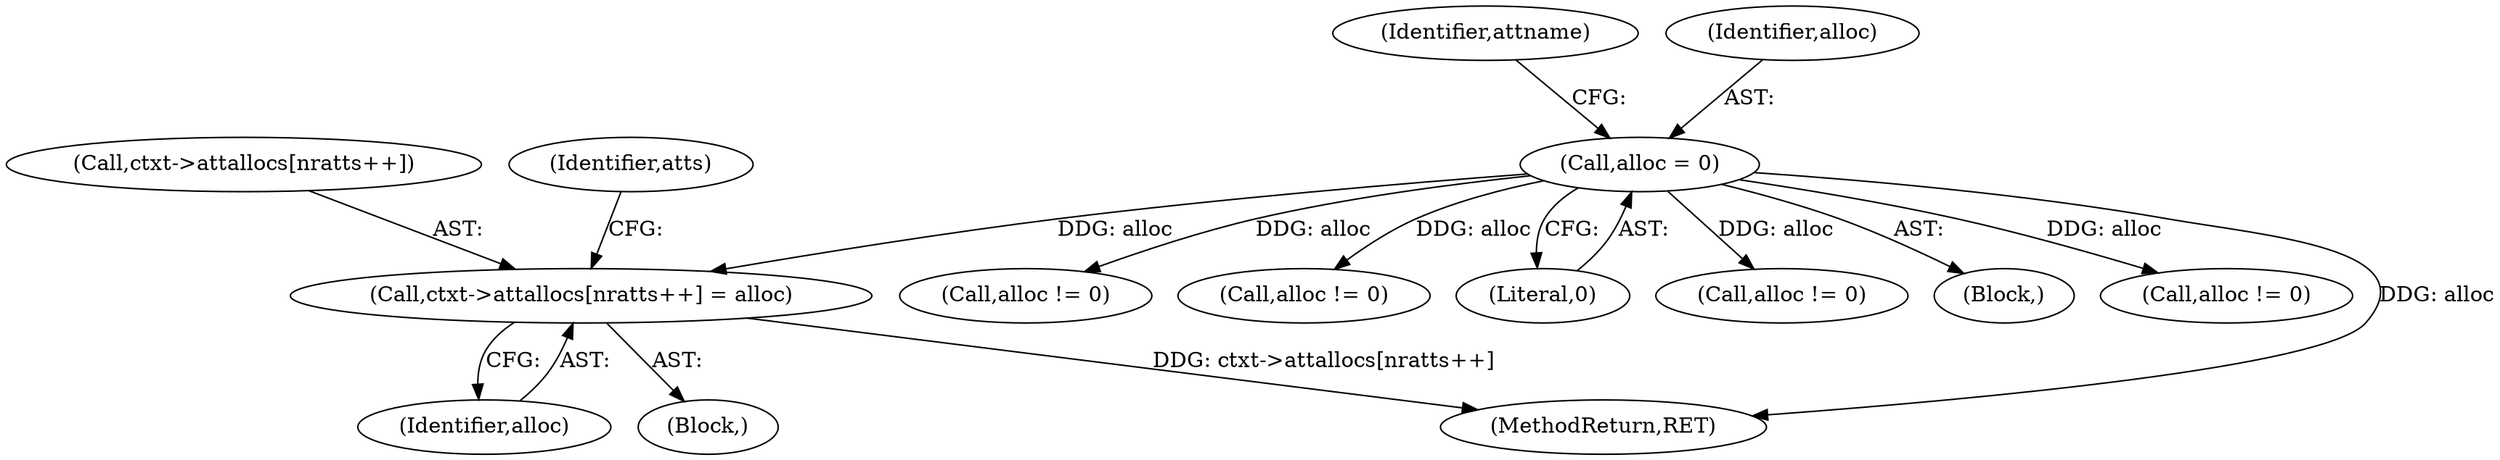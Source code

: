 digraph "0_Chrome_d0947db40187f4708c58e64cbd6013faf9eddeed_33@array" {
"1000756" [label="(Call,ctxt->attallocs[nratts++] = alloc)"];
"1000309" [label="(Call,alloc = 0)"];
"1000756" [label="(Call,ctxt->attallocs[nratts++] = alloc)"];
"1000290" [label="(Block,)"];
"1000313" [label="(Identifier,attname)"];
"1000798" [label="(Call,alloc != 0)"];
"1000504" [label="(Call,alloc != 0)"];
"1001585" [label="(MethodReturn,RET)"];
"1000763" [label="(Identifier,alloc)"];
"1000340" [label="(Call,alloc != 0)"];
"1000310" [label="(Identifier,alloc)"];
"1000357" [label="(Block,)"];
"1000311" [label="(Literal,0)"];
"1000701" [label="(Call,alloc != 0)"];
"1000309" [label="(Call,alloc = 0)"];
"1000757" [label="(Call,ctxt->attallocs[nratts++])"];
"1000766" [label="(Identifier,atts)"];
"1000756" -> "1000357"  [label="AST: "];
"1000756" -> "1000763"  [label="CFG: "];
"1000757" -> "1000756"  [label="AST: "];
"1000763" -> "1000756"  [label="AST: "];
"1000766" -> "1000756"  [label="CFG: "];
"1000756" -> "1001585"  [label="DDG: ctxt->attallocs[nratts++]"];
"1000309" -> "1000756"  [label="DDG: alloc"];
"1000309" -> "1000290"  [label="AST: "];
"1000309" -> "1000311"  [label="CFG: "];
"1000310" -> "1000309"  [label="AST: "];
"1000311" -> "1000309"  [label="AST: "];
"1000313" -> "1000309"  [label="CFG: "];
"1000309" -> "1001585"  [label="DDG: alloc"];
"1000309" -> "1000340"  [label="DDG: alloc"];
"1000309" -> "1000504"  [label="DDG: alloc"];
"1000309" -> "1000701"  [label="DDG: alloc"];
"1000309" -> "1000798"  [label="DDG: alloc"];
}
